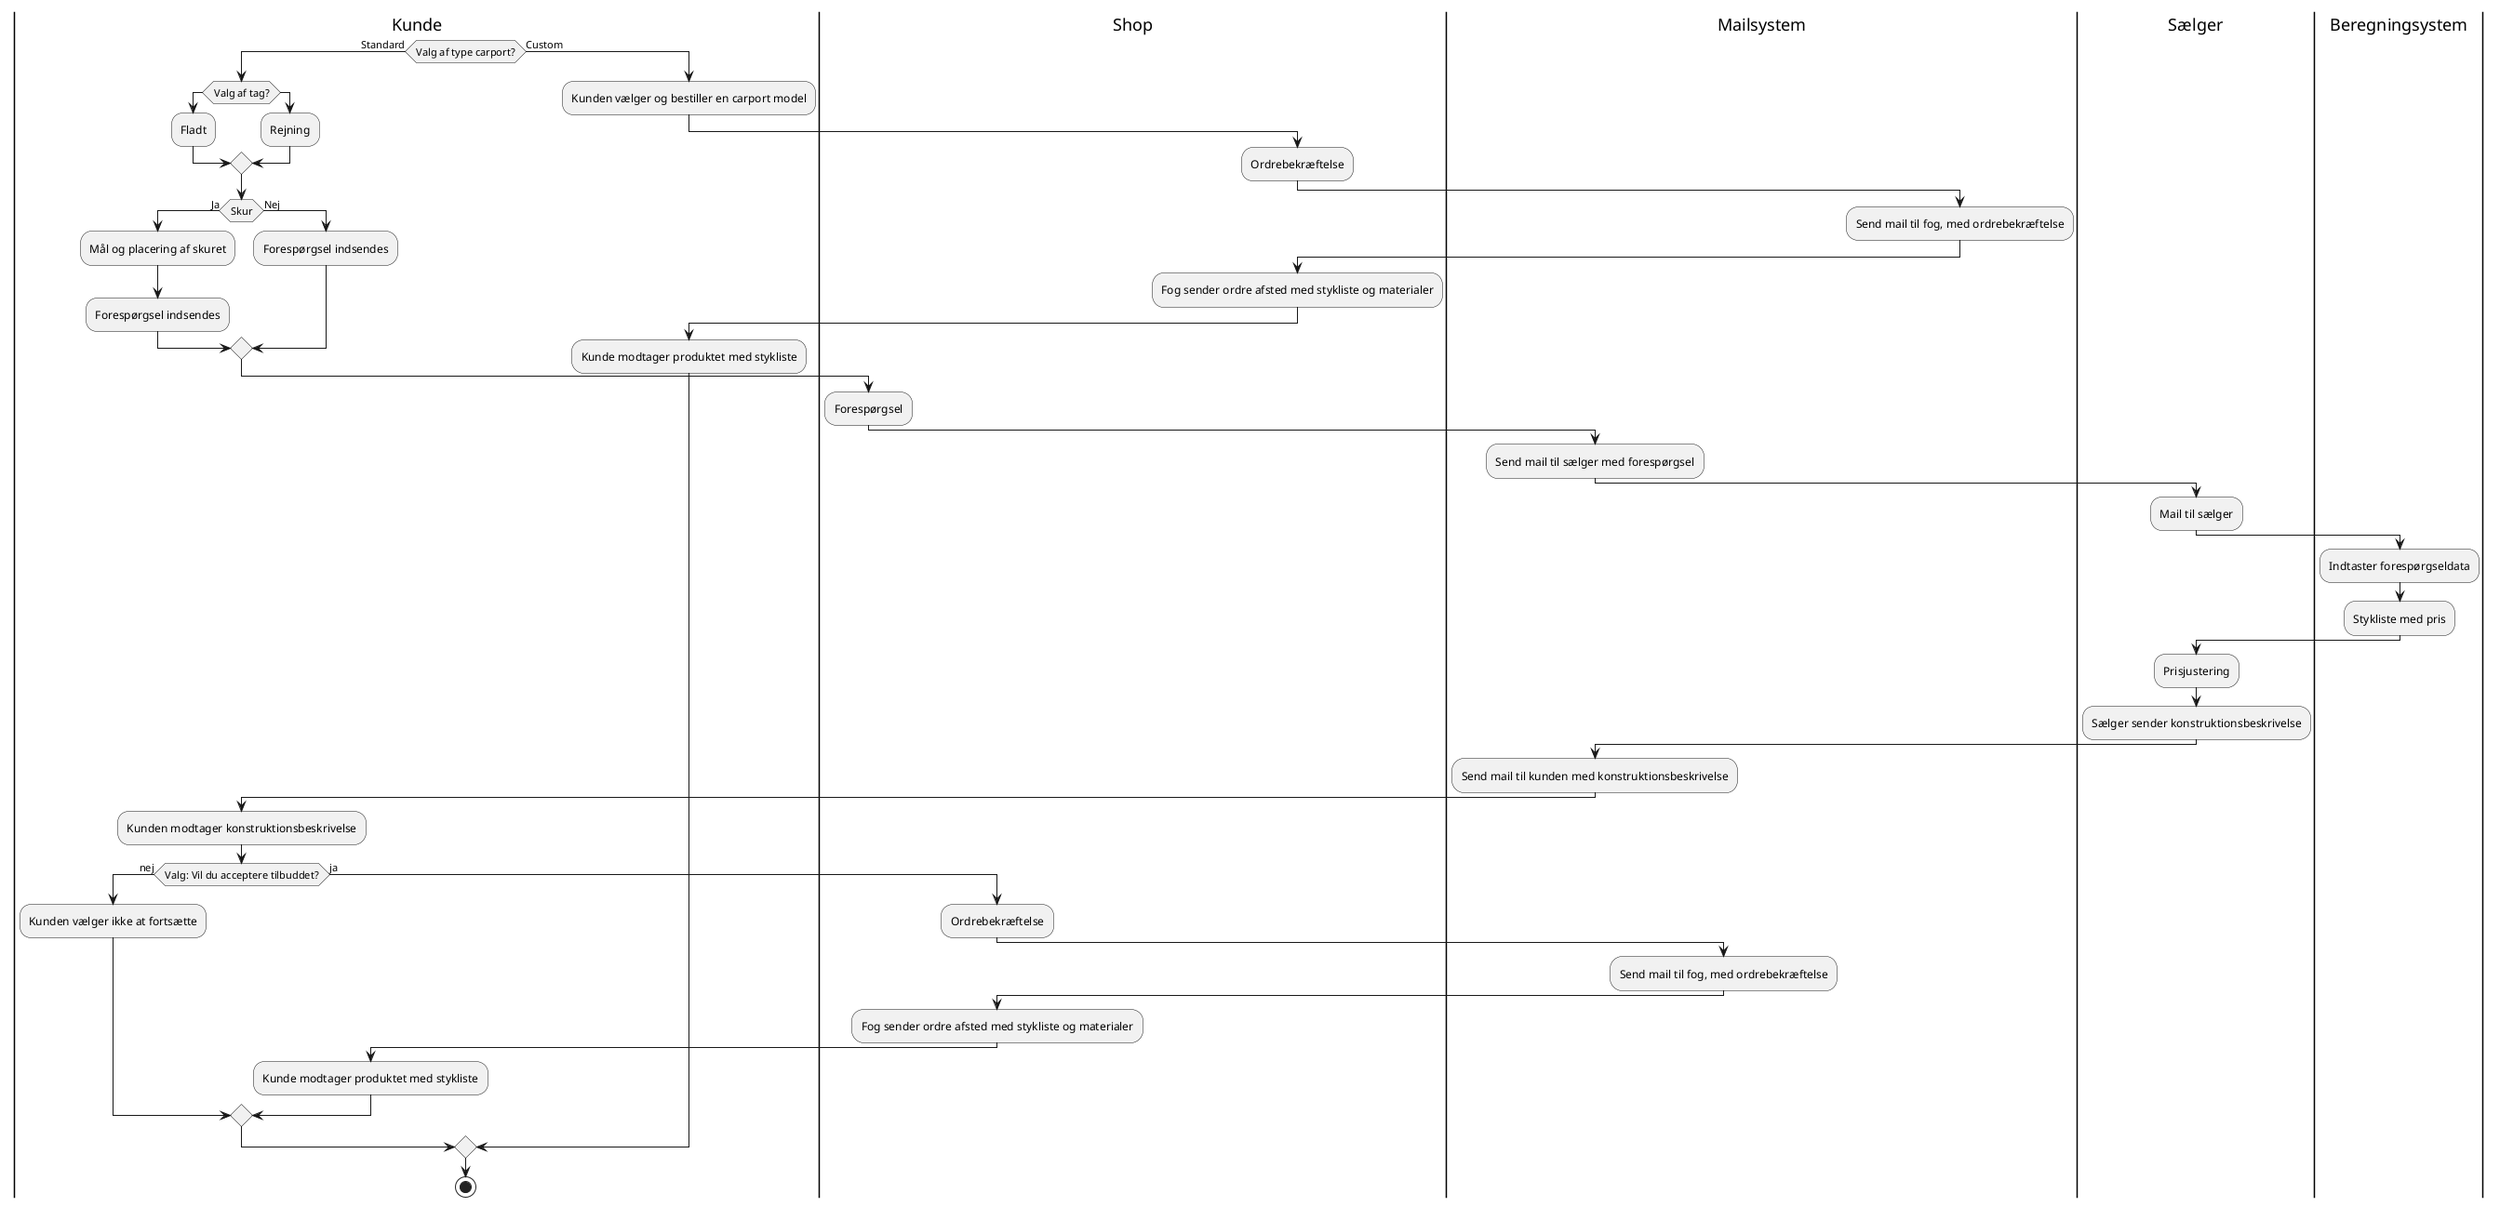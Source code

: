 @startuml

|Kunde|
if (Valg af type carport?) then (Standard)

  if (Valg af tag?) then
    :Fladt;
  else
    :Rejning;
  endif

  if (Skur) then (Ja)
    :Mål og placering af skuret;
    :Forespørgsel indsendes;
  else (Nej)
    :Forespørgsel indsendes;
  endif

|Shop|
  :Forespørgsel;
|Mailsystem|
  :Send mail til sælger med forespørgsel;
|Sælger|
  :Mail til sælger;
  |Beregningsystem|
  :Indtaster forespørgseldata;
  :Stykliste med pris;
  |Sælger|
  :Prisjustering;
  :Sælger sender konstruktionsbeskrivelse;
|Mailsystem|
  :Send mail til kunden med konstruktionsbeskrivelse;
|Kunde|
  :Kunden modtager konstruktionsbeskrivelse;

  if (Valg: Vil du acceptere tilbuddet?) then (nej)
    :Kunden vælger ikke at fortsætte;
  else (ja)
|Shop|
    :Ordrebekræftelse;
|Sælger|
|Mailsystem|
    :Send mail til fog, med ordrebekræftelse;
|Mailsystem|
|Shop|
    :Fog sender ordre afsted med stykliste og materialer;
|Kunde|
    :Kunde modtager produktet med stykliste;
  endif

else (Custom)
  :Kunden vælger og bestiller en carport model;
|Shop|
  :Ordrebekræftelse;
|Sælger|
|Mailsystem|
  :Send mail til fog, med ordrebekræftelse;
|Mailsystem|
|Shop|
  :Fog sender ordre afsted med stykliste og materialer;
|Kunde|
  :Kunde modtager produktet med stykliste;
endif

|Kunde|
stop
@enduml